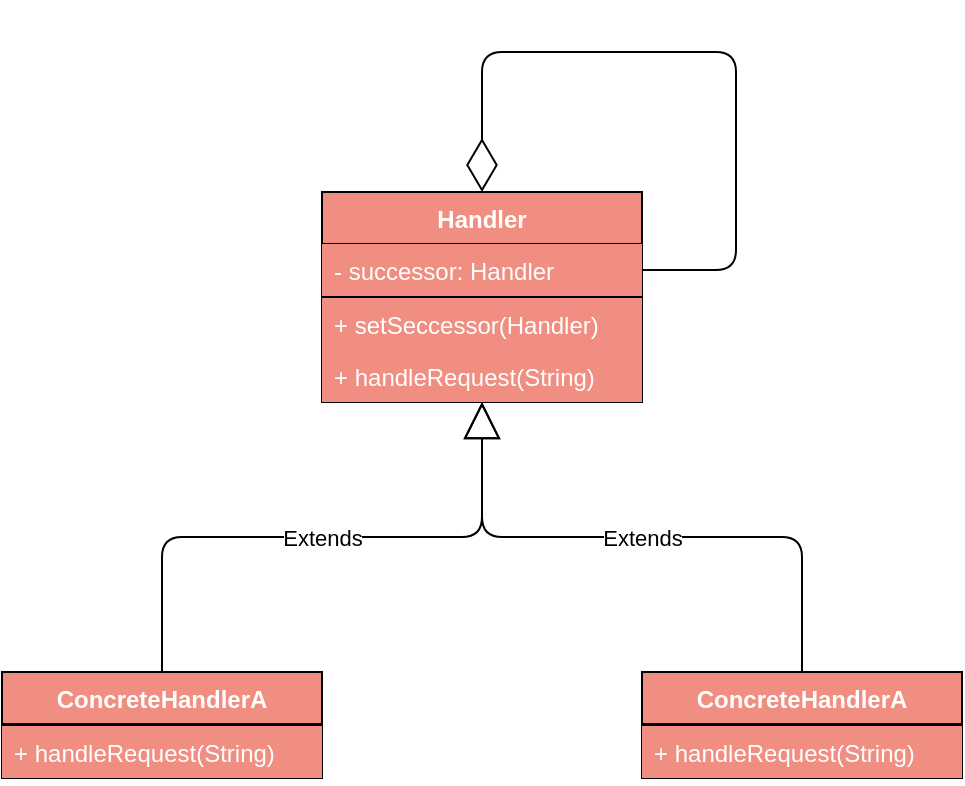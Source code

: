 <mxfile version="12.4.8" type="github">
  <diagram id="EUYB7W6pQSVpxgEb9JJ3" name="Page-1">
    <mxGraphModel dx="1186" dy="741" grid="1" gridSize="10" guides="1" tooltips="1" connect="1" arrows="1" fold="1" page="1" pageScale="1" pageWidth="827" pageHeight="1169" math="0" shadow="0">
      <root>
        <mxCell id="0"/>
        <mxCell id="1" parent="0"/>
        <mxCell id="hsoJH5TQklSJRY5v9K-1-1" value="Handler" style="swimlane;fontStyle=1;align=center;verticalAlign=top;childLayout=stackLayout;horizontal=1;startSize=26;horizontalStack=0;resizeParent=1;resizeParentMax=0;resizeLast=0;collapsible=1;marginBottom=0;fillColor=#F08E81;fontColor=#FFFFFF;" vertex="1" parent="1">
          <mxGeometry x="333" y="280" width="160" height="105" as="geometry"/>
        </mxCell>
        <mxCell id="hsoJH5TQklSJRY5v9K-1-2" value="- successor: Handler" style="text;strokeColor=none;fillColor=#F08E81;align=left;verticalAlign=top;spacingLeft=4;spacingRight=4;overflow=hidden;rotatable=0;points=[[0,0.5],[1,0.5]];portConstraint=eastwest;fontColor=#FFFFFF;" vertex="1" parent="hsoJH5TQklSJRY5v9K-1-1">
          <mxGeometry y="26" width="160" height="26" as="geometry"/>
        </mxCell>
        <mxCell id="hsoJH5TQklSJRY5v9K-1-3" value="" style="line;strokeWidth=1;fillColor=#F08E81;align=left;verticalAlign=middle;spacingTop=-1;spacingLeft=3;spacingRight=3;rotatable=0;labelPosition=right;points=[];portConstraint=eastwest;fontColor=#FFFFFF;" vertex="1" parent="hsoJH5TQklSJRY5v9K-1-1">
          <mxGeometry y="52" width="160" height="1" as="geometry"/>
        </mxCell>
        <mxCell id="hsoJH5TQklSJRY5v9K-1-4" value="+ setSeccessor(Handler)" style="text;strokeColor=none;fillColor=#F08E81;align=left;verticalAlign=top;spacingLeft=4;spacingRight=4;overflow=hidden;rotatable=0;points=[[0,0.5],[1,0.5]];portConstraint=eastwest;fontColor=#FFFFFF;" vertex="1" parent="hsoJH5TQklSJRY5v9K-1-1">
          <mxGeometry y="53" width="160" height="26" as="geometry"/>
        </mxCell>
        <mxCell id="hsoJH5TQklSJRY5v9K-1-5" value="+ handleRequest(String)" style="text;strokeColor=none;fillColor=#F08E81;align=left;verticalAlign=top;spacingLeft=4;spacingRight=4;overflow=hidden;rotatable=0;points=[[0,0.5],[1,0.5]];portConstraint=eastwest;fontColor=#FFFFFF;" vertex="1" parent="hsoJH5TQklSJRY5v9K-1-1">
          <mxGeometry y="79" width="160" height="26" as="geometry"/>
        </mxCell>
        <mxCell id="hsoJH5TQklSJRY5v9K-1-23" value="" style="endArrow=diamondThin;endFill=0;endSize=24;html=1;fontColor=#000000;entryX=0.5;entryY=0;entryDx=0;entryDy=0;exitX=1;exitY=0.5;exitDx=0;exitDy=0;edgeStyle=orthogonalEdgeStyle;" edge="1" parent="hsoJH5TQklSJRY5v9K-1-1" source="hsoJH5TQklSJRY5v9K-1-2" target="hsoJH5TQklSJRY5v9K-1-1">
          <mxGeometry width="160" relative="1" as="geometry">
            <mxPoint x="237" y="50" as="sourcePoint"/>
            <mxPoint x="397" y="50" as="targetPoint"/>
            <Array as="points">
              <mxPoint x="207" y="39"/>
              <mxPoint x="207" y="-70"/>
              <mxPoint x="80" y="-70"/>
            </Array>
          </mxGeometry>
        </mxCell>
        <mxCell id="hsoJH5TQklSJRY5v9K-1-7" value="ConcreteHandlerA" style="swimlane;fontStyle=1;align=center;verticalAlign=top;childLayout=stackLayout;horizontal=1;startSize=26;horizontalStack=0;resizeParent=1;resizeParentMax=0;resizeLast=0;collapsible=1;marginBottom=0;fillColor=#F08E81;fontColor=#FFFFFF;" vertex="1" parent="1">
          <mxGeometry x="173" y="520" width="160" height="53" as="geometry"/>
        </mxCell>
        <mxCell id="hsoJH5TQklSJRY5v9K-1-9" value="" style="line;strokeWidth=1;fillColor=#F08E81;align=left;verticalAlign=middle;spacingTop=-1;spacingLeft=3;spacingRight=3;rotatable=0;labelPosition=right;points=[];portConstraint=eastwest;fontColor=#FFFFFF;" vertex="1" parent="hsoJH5TQklSJRY5v9K-1-7">
          <mxGeometry y="26" width="160" height="1" as="geometry"/>
        </mxCell>
        <mxCell id="hsoJH5TQklSJRY5v9K-1-11" value="+ handleRequest(String)" style="text;strokeColor=none;fillColor=#F08E81;align=left;verticalAlign=top;spacingLeft=4;spacingRight=4;overflow=hidden;rotatable=0;points=[[0,0.5],[1,0.5]];portConstraint=eastwest;fontColor=#FFFFFF;" vertex="1" parent="hsoJH5TQklSJRY5v9K-1-7">
          <mxGeometry y="27" width="160" height="26" as="geometry"/>
        </mxCell>
        <mxCell id="hsoJH5TQklSJRY5v9K-1-12" value="ConcreteHandlerA" style="swimlane;fontStyle=1;align=center;verticalAlign=top;childLayout=stackLayout;horizontal=1;startSize=26;horizontalStack=0;resizeParent=1;resizeParentMax=0;resizeLast=0;collapsible=1;marginBottom=0;fillColor=#F08E81;fontColor=#FFFFFF;" vertex="1" parent="1">
          <mxGeometry x="493" y="520" width="160" height="53" as="geometry"/>
        </mxCell>
        <mxCell id="hsoJH5TQklSJRY5v9K-1-14" value="" style="line;strokeWidth=1;fillColor=#F08E81;align=left;verticalAlign=middle;spacingTop=-1;spacingLeft=3;spacingRight=3;rotatable=0;labelPosition=right;points=[];portConstraint=eastwest;fontColor=#FFFFFF;" vertex="1" parent="hsoJH5TQklSJRY5v9K-1-12">
          <mxGeometry y="26" width="160" height="1" as="geometry"/>
        </mxCell>
        <mxCell id="hsoJH5TQklSJRY5v9K-1-16" value="+ handleRequest(String)" style="text;strokeColor=none;fillColor=#F08E81;align=left;verticalAlign=top;spacingLeft=4;spacingRight=4;overflow=hidden;rotatable=0;points=[[0,0.5],[1,0.5]];portConstraint=eastwest;fontColor=#FFFFFF;" vertex="1" parent="hsoJH5TQklSJRY5v9K-1-12">
          <mxGeometry y="27" width="160" height="26" as="geometry"/>
        </mxCell>
        <mxCell id="hsoJH5TQklSJRY5v9K-1-17" value="Extends" style="endArrow=block;endSize=16;endFill=0;html=1;fontColor=#000000;entryX=0.5;entryY=1;entryDx=0;entryDy=0;exitX=0.5;exitY=0;exitDx=0;exitDy=0;edgeStyle=orthogonalEdgeStyle;" edge="1" parent="1" source="hsoJH5TQklSJRY5v9K-1-7" target="hsoJH5TQklSJRY5v9K-1-1">
          <mxGeometry width="160" relative="1" as="geometry">
            <mxPoint x="170" y="430" as="sourcePoint"/>
            <mxPoint x="330" y="430" as="targetPoint"/>
          </mxGeometry>
        </mxCell>
        <mxCell id="hsoJH5TQklSJRY5v9K-1-18" value="Extends" style="endArrow=block;endSize=16;endFill=0;html=1;fontColor=#000000;entryX=0.5;entryY=1;entryDx=0;entryDy=0;exitX=0.5;exitY=0;exitDx=0;exitDy=0;edgeStyle=orthogonalEdgeStyle;" edge="1" parent="1" source="hsoJH5TQklSJRY5v9K-1-12" target="hsoJH5TQklSJRY5v9K-1-1">
          <mxGeometry width="160" relative="1" as="geometry">
            <mxPoint x="360" y="680" as="sourcePoint"/>
            <mxPoint x="520" y="680" as="targetPoint"/>
          </mxGeometry>
        </mxCell>
      </root>
    </mxGraphModel>
  </diagram>
</mxfile>
